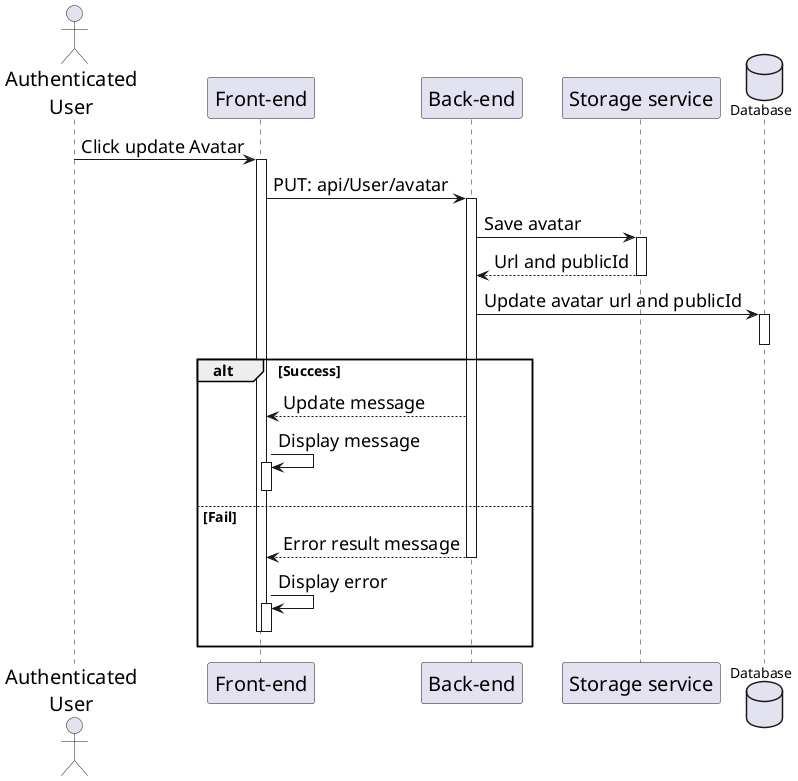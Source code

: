 @startuml UpdateAvatar
skinparam sequenceGroupFontSize 14
skinparam sequenceGroupHeaderFontSize 15
skinparam sequence {
    ParticipantFontSize 20
    ActorFontSize 20
    DatabaseFontSize 20
    ArrowFontSize 18
} 
actor "Authenticated\nUser" as user
participant "Front-end" as client
participant "Back-end" as server 
participant "Storage service" as imgCloud
database "Database" as db


user -> client++ : Click update Avatar
client -> server++ : PUT: api/User/avatar
server -> imgCloud++ : Save avatar
imgCloud --> server : Url and publicId
deactivate
server -> db++ : Update avatar url and publicId
deactivate

alt Success
    
    server --> client : Update message
    client -> client++ : Display message
    deactivate
else Fail
    server --> client : Error result message
    deactivate
    client -> client++ : Display error
    deactivate
    deactivate
end
@enduml
